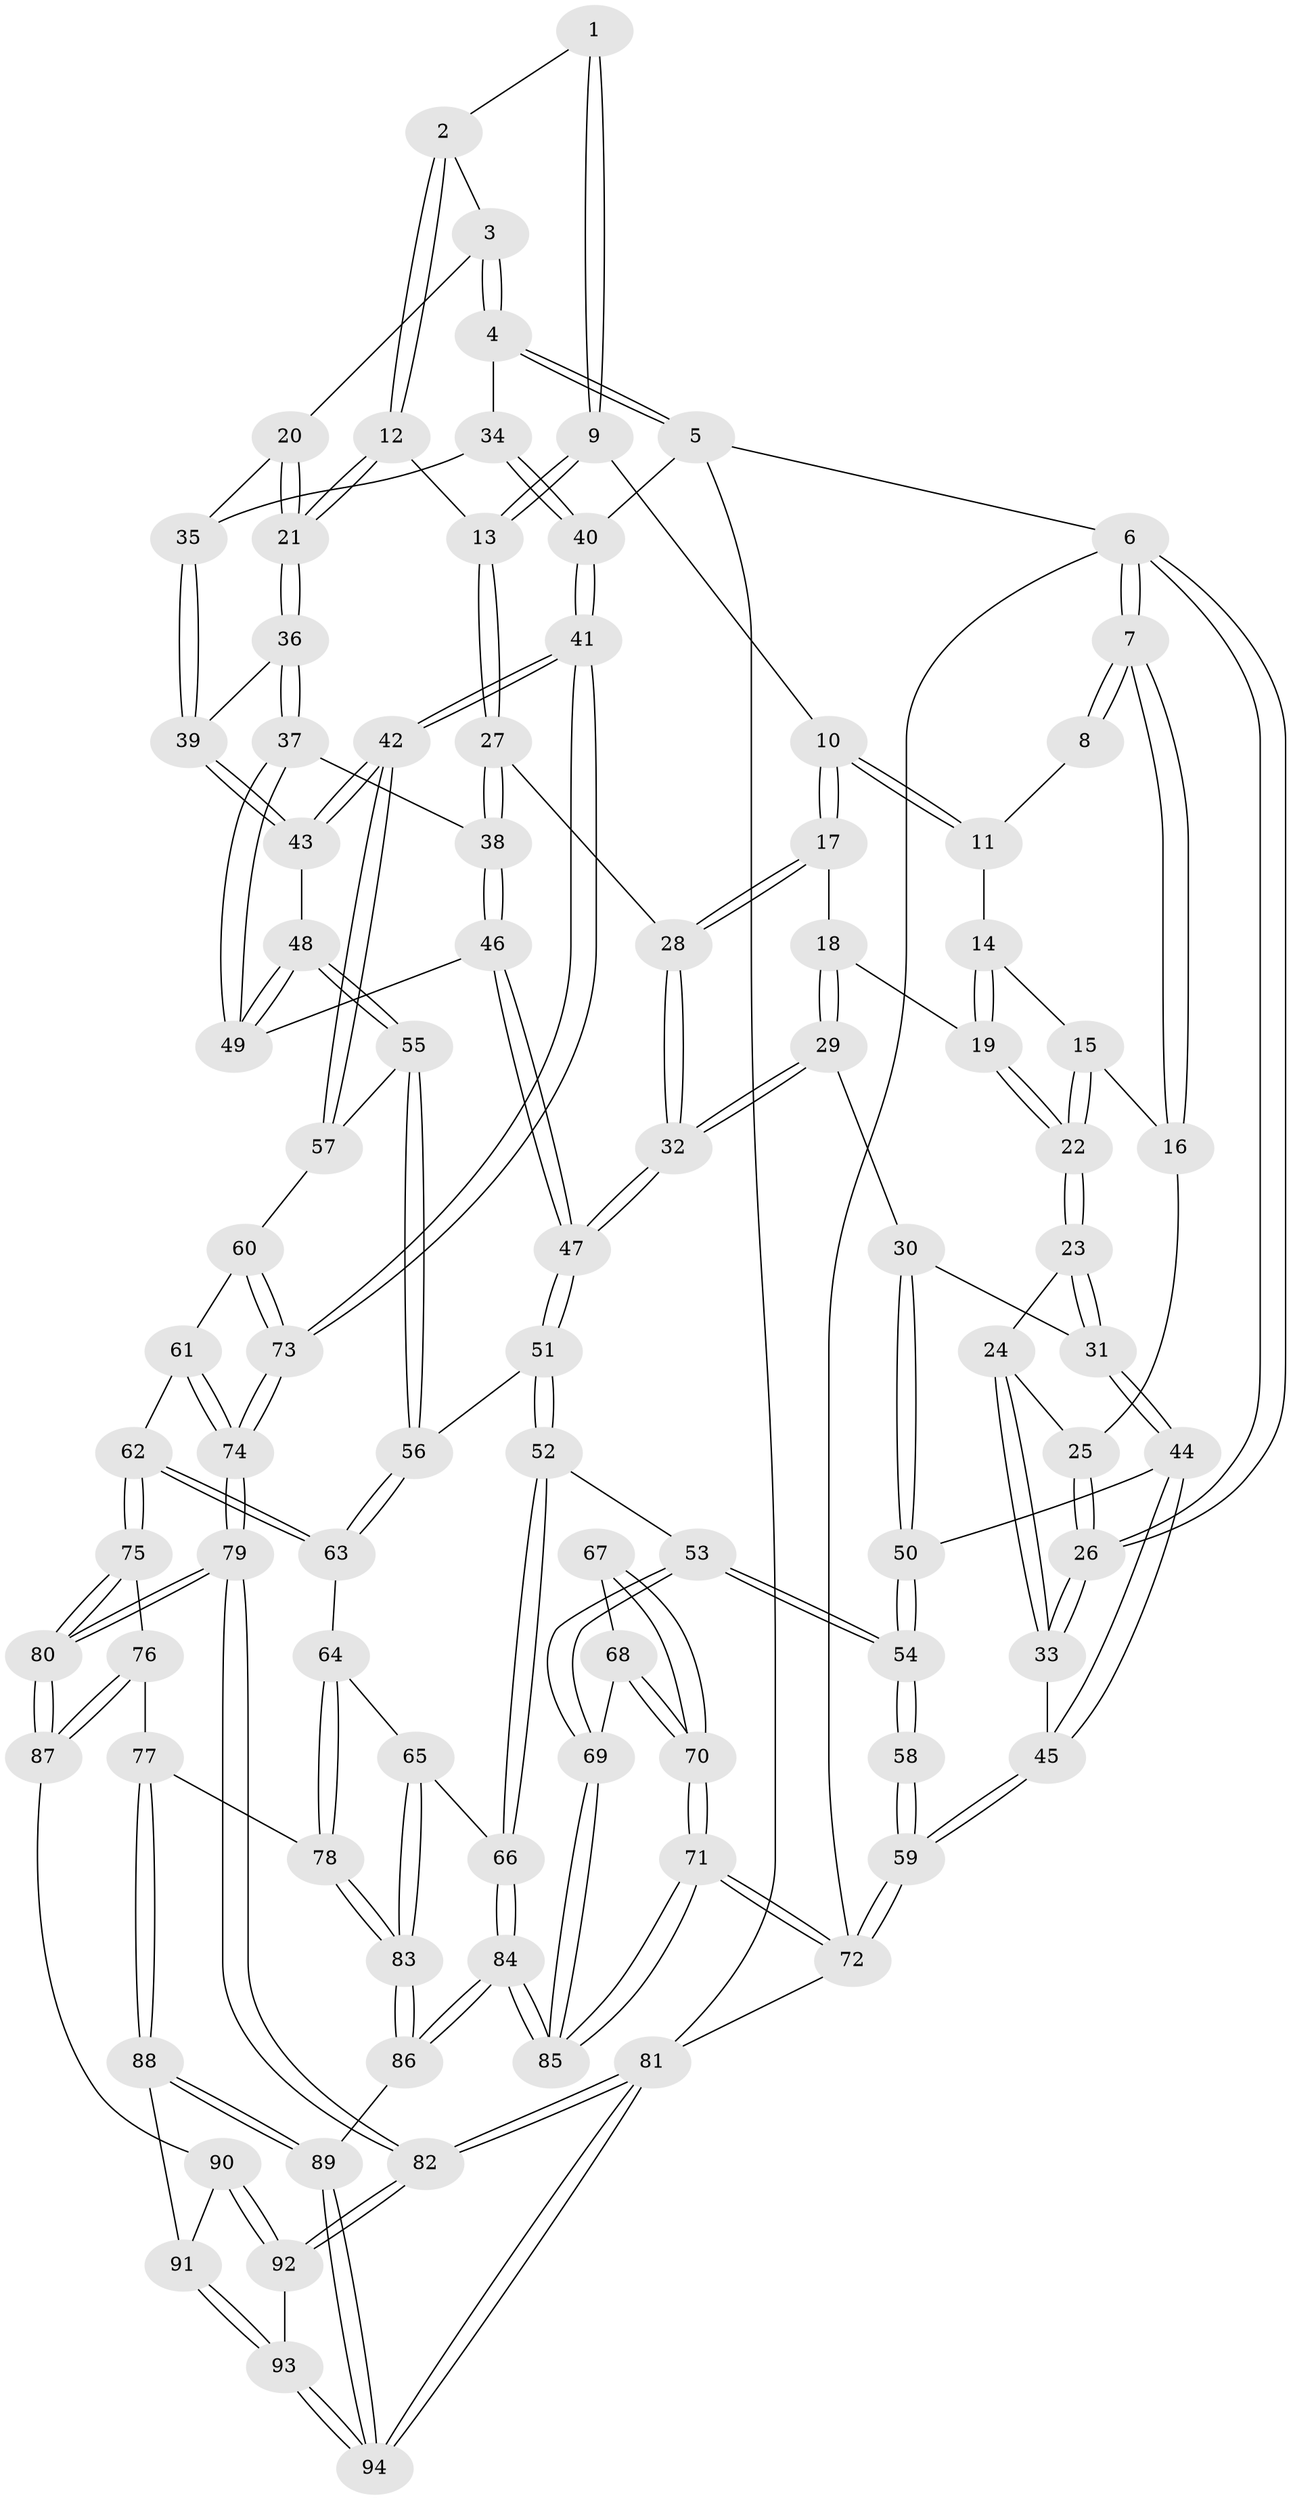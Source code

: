 // Generated by graph-tools (version 1.1) at 2025/02/03/09/25 05:02:01]
// undirected, 94 vertices, 232 edges
graph export_dot {
graph [start="1"]
  node [color=gray90,style=filled];
  1 [pos="+0.7022114947701189+0"];
  2 [pos="+0.7343078695092878+0"];
  3 [pos="+0.9100822400431381+0"];
  4 [pos="+1+0"];
  5 [pos="+1+0"];
  6 [pos="+0+0"];
  7 [pos="+0+0"];
  8 [pos="+0.2514748131853829+0"];
  9 [pos="+0.5936016790007606+0.008038739765168067"];
  10 [pos="+0.3743246783064143+0.08605555404269455"];
  11 [pos="+0.27260592850675985+0"];
  12 [pos="+0.6903056073017959+0.19742451756018417"];
  13 [pos="+0.5830419006216216+0.16536275535453931"];
  14 [pos="+0.2144837689870159+0.017908128214641786"];
  15 [pos="+0.1579260519690059+0.08570564305820494"];
  16 [pos="+0.12707953121538226+0.10847974759194916"];
  17 [pos="+0.3805540962171644+0.12384907443583984"];
  18 [pos="+0.2812898486583536+0.18684099758594588"];
  19 [pos="+0.2337865709057899+0.1859850915898058"];
  20 [pos="+0.7907169792486737+0.17971827897381673"];
  21 [pos="+0.7212395822237146+0.21728001593022564"];
  22 [pos="+0.21713573453238938+0.1932568650124248"];
  23 [pos="+0.16186252676799867+0.2371658086908319"];
  24 [pos="+0.09232602756677159+0.1752823353219549"];
  25 [pos="+0.11128936808871737+0.12464370778911402"];
  26 [pos="+0+0"];
  27 [pos="+0.5002754196250142+0.21862339344582782"];
  28 [pos="+0.4580640301723703+0.2171947502748367"];
  29 [pos="+0.2964684482118481+0.35438485031855443"];
  30 [pos="+0.2918570352354651+0.35580663747502306"];
  31 [pos="+0.1700832951924146+0.3249537156549015"];
  32 [pos="+0.3684266458447241+0.35480794676806454"];
  33 [pos="+0+0.23542365588432096"];
  34 [pos="+0.922249324729164+0.2079679833362584"];
  35 [pos="+0.8791798931215+0.22207362690329474"];
  36 [pos="+0.7194480758321583+0.3265238728365536"];
  37 [pos="+0.7118187383504554+0.3367765709409108"];
  38 [pos="+0.5493717029835699+0.29683833910952045"];
  39 [pos="+0.867275203606749+0.3469350518821486"];
  40 [pos="+1+0.5156507530281438"];
  41 [pos="+1+0.5297139188294262"];
  42 [pos="+1+0.5202136737250533"];
  43 [pos="+0.9646254605673993+0.4492177299200283"];
  44 [pos="+0.044003776177141726+0.4165387023624195"];
  45 [pos="+0+0.45906311455157817"];
  46 [pos="+0.5461428238910299+0.39410714403301705"];
  47 [pos="+0.4618872306074213+0.4886975308429529"];
  48 [pos="+0.7078860458979999+0.47523690556639225"];
  49 [pos="+0.6951470331376378+0.40242384324151265"];
  50 [pos="+0.23870360459235773+0.5252256739124548"];
  51 [pos="+0.46740974232309923+0.5379431904613783"];
  52 [pos="+0.38207852779116863+0.6516108510133148"];
  53 [pos="+0.31844558370973963+0.6588035882214227"];
  54 [pos="+0.2802511209624577+0.6301392984082119"];
  55 [pos="+0.692499429981363+0.5145416184024304"];
  56 [pos="+0.6041765913076087+0.5525891170593412"];
  57 [pos="+0.7359413873221593+0.5674247124007241"];
  58 [pos="+0.07038256002576454+0.6262939188835098"];
  59 [pos="+0+0.5426254414366848"];
  60 [pos="+0.7655861970892851+0.6569634895457873"];
  61 [pos="+0.7237547863067861+0.7226831294342438"];
  62 [pos="+0.7202044709551378+0.7265662708707432"];
  63 [pos="+0.6361800939640181+0.6915586537192401"];
  64 [pos="+0.5453606817655136+0.7406587735266711"];
  65 [pos="+0.5222957942073279+0.745747661234522"];
  66 [pos="+0.44161830386019324+0.7208339168469746"];
  67 [pos="+0.07050682436450818+0.6266724103446201"];
  68 [pos="+0.18578785068544335+0.8219042608455193"];
  69 [pos="+0.2842146004381151+0.718568660528609"];
  70 [pos="+0.12199155127501547+0.9087331793895947"];
  71 [pos="+0+1"];
  72 [pos="+0+1"];
  73 [pos="+1+0.6580884665275252"];
  74 [pos="+1+0.8257578801873564"];
  75 [pos="+0.7207032945645517+0.7531668148113435"];
  76 [pos="+0.7002041874610612+0.8104240394746297"];
  77 [pos="+0.6926128434177224+0.8243067398663239"];
  78 [pos="+0.6884370868968958+0.8251951669285237"];
  79 [pos="+1+0.8488626600684701"];
  80 [pos="+0.9146799117284395+0.8397157126514271"];
  81 [pos="+1+1"];
  82 [pos="+1+1"];
  83 [pos="+0.585967903291693+0.8782268854686444"];
  84 [pos="+0.43210686309961654+1"];
  85 [pos="+0.4303424695404631+1"];
  86 [pos="+0.4658011561964975+1"];
  87 [pos="+0.8600256826135612+0.8526438754897169"];
  88 [pos="+0.7055699384001086+0.8497676760052638"];
  89 [pos="+0.5793453646209572+1"];
  90 [pos="+0.8452441295746557+0.8589569272256985"];
  91 [pos="+0.7362677629256565+0.8803316846093713"];
  92 [pos="+0.7711404276857926+0.9350589728552787"];
  93 [pos="+0.7544183986086636+0.9360955343880467"];
  94 [pos="+0.6237302281235214+1"];
  1 -- 2;
  1 -- 9;
  1 -- 9;
  2 -- 3;
  2 -- 12;
  2 -- 12;
  3 -- 4;
  3 -- 4;
  3 -- 20;
  4 -- 5;
  4 -- 5;
  4 -- 34;
  5 -- 6;
  5 -- 40;
  5 -- 81;
  6 -- 7;
  6 -- 7;
  6 -- 26;
  6 -- 26;
  6 -- 72;
  7 -- 8;
  7 -- 8;
  7 -- 16;
  7 -- 16;
  8 -- 11;
  9 -- 10;
  9 -- 13;
  9 -- 13;
  10 -- 11;
  10 -- 11;
  10 -- 17;
  10 -- 17;
  11 -- 14;
  12 -- 13;
  12 -- 21;
  12 -- 21;
  13 -- 27;
  13 -- 27;
  14 -- 15;
  14 -- 19;
  14 -- 19;
  15 -- 16;
  15 -- 22;
  15 -- 22;
  16 -- 25;
  17 -- 18;
  17 -- 28;
  17 -- 28;
  18 -- 19;
  18 -- 29;
  18 -- 29;
  19 -- 22;
  19 -- 22;
  20 -- 21;
  20 -- 21;
  20 -- 35;
  21 -- 36;
  21 -- 36;
  22 -- 23;
  22 -- 23;
  23 -- 24;
  23 -- 31;
  23 -- 31;
  24 -- 25;
  24 -- 33;
  24 -- 33;
  25 -- 26;
  25 -- 26;
  26 -- 33;
  26 -- 33;
  27 -- 28;
  27 -- 38;
  27 -- 38;
  28 -- 32;
  28 -- 32;
  29 -- 30;
  29 -- 32;
  29 -- 32;
  30 -- 31;
  30 -- 50;
  30 -- 50;
  31 -- 44;
  31 -- 44;
  32 -- 47;
  32 -- 47;
  33 -- 45;
  34 -- 35;
  34 -- 40;
  34 -- 40;
  35 -- 39;
  35 -- 39;
  36 -- 37;
  36 -- 37;
  36 -- 39;
  37 -- 38;
  37 -- 49;
  37 -- 49;
  38 -- 46;
  38 -- 46;
  39 -- 43;
  39 -- 43;
  40 -- 41;
  40 -- 41;
  41 -- 42;
  41 -- 42;
  41 -- 73;
  41 -- 73;
  42 -- 43;
  42 -- 43;
  42 -- 57;
  42 -- 57;
  43 -- 48;
  44 -- 45;
  44 -- 45;
  44 -- 50;
  45 -- 59;
  45 -- 59;
  46 -- 47;
  46 -- 47;
  46 -- 49;
  47 -- 51;
  47 -- 51;
  48 -- 49;
  48 -- 49;
  48 -- 55;
  48 -- 55;
  50 -- 54;
  50 -- 54;
  51 -- 52;
  51 -- 52;
  51 -- 56;
  52 -- 53;
  52 -- 66;
  52 -- 66;
  53 -- 54;
  53 -- 54;
  53 -- 69;
  53 -- 69;
  54 -- 58;
  54 -- 58;
  55 -- 56;
  55 -- 56;
  55 -- 57;
  56 -- 63;
  56 -- 63;
  57 -- 60;
  58 -- 59;
  58 -- 59;
  59 -- 72;
  59 -- 72;
  60 -- 61;
  60 -- 73;
  60 -- 73;
  61 -- 62;
  61 -- 74;
  61 -- 74;
  62 -- 63;
  62 -- 63;
  62 -- 75;
  62 -- 75;
  63 -- 64;
  64 -- 65;
  64 -- 78;
  64 -- 78;
  65 -- 66;
  65 -- 83;
  65 -- 83;
  66 -- 84;
  66 -- 84;
  67 -- 68;
  67 -- 70;
  67 -- 70;
  68 -- 69;
  68 -- 70;
  68 -- 70;
  69 -- 85;
  69 -- 85;
  70 -- 71;
  70 -- 71;
  71 -- 72;
  71 -- 72;
  71 -- 85;
  71 -- 85;
  72 -- 81;
  73 -- 74;
  73 -- 74;
  74 -- 79;
  74 -- 79;
  75 -- 76;
  75 -- 80;
  75 -- 80;
  76 -- 77;
  76 -- 87;
  76 -- 87;
  77 -- 78;
  77 -- 88;
  77 -- 88;
  78 -- 83;
  78 -- 83;
  79 -- 80;
  79 -- 80;
  79 -- 82;
  79 -- 82;
  80 -- 87;
  80 -- 87;
  81 -- 82;
  81 -- 82;
  81 -- 94;
  81 -- 94;
  82 -- 92;
  82 -- 92;
  83 -- 86;
  83 -- 86;
  84 -- 85;
  84 -- 85;
  84 -- 86;
  84 -- 86;
  86 -- 89;
  87 -- 90;
  88 -- 89;
  88 -- 89;
  88 -- 91;
  89 -- 94;
  89 -- 94;
  90 -- 91;
  90 -- 92;
  90 -- 92;
  91 -- 93;
  91 -- 93;
  92 -- 93;
  93 -- 94;
  93 -- 94;
}
